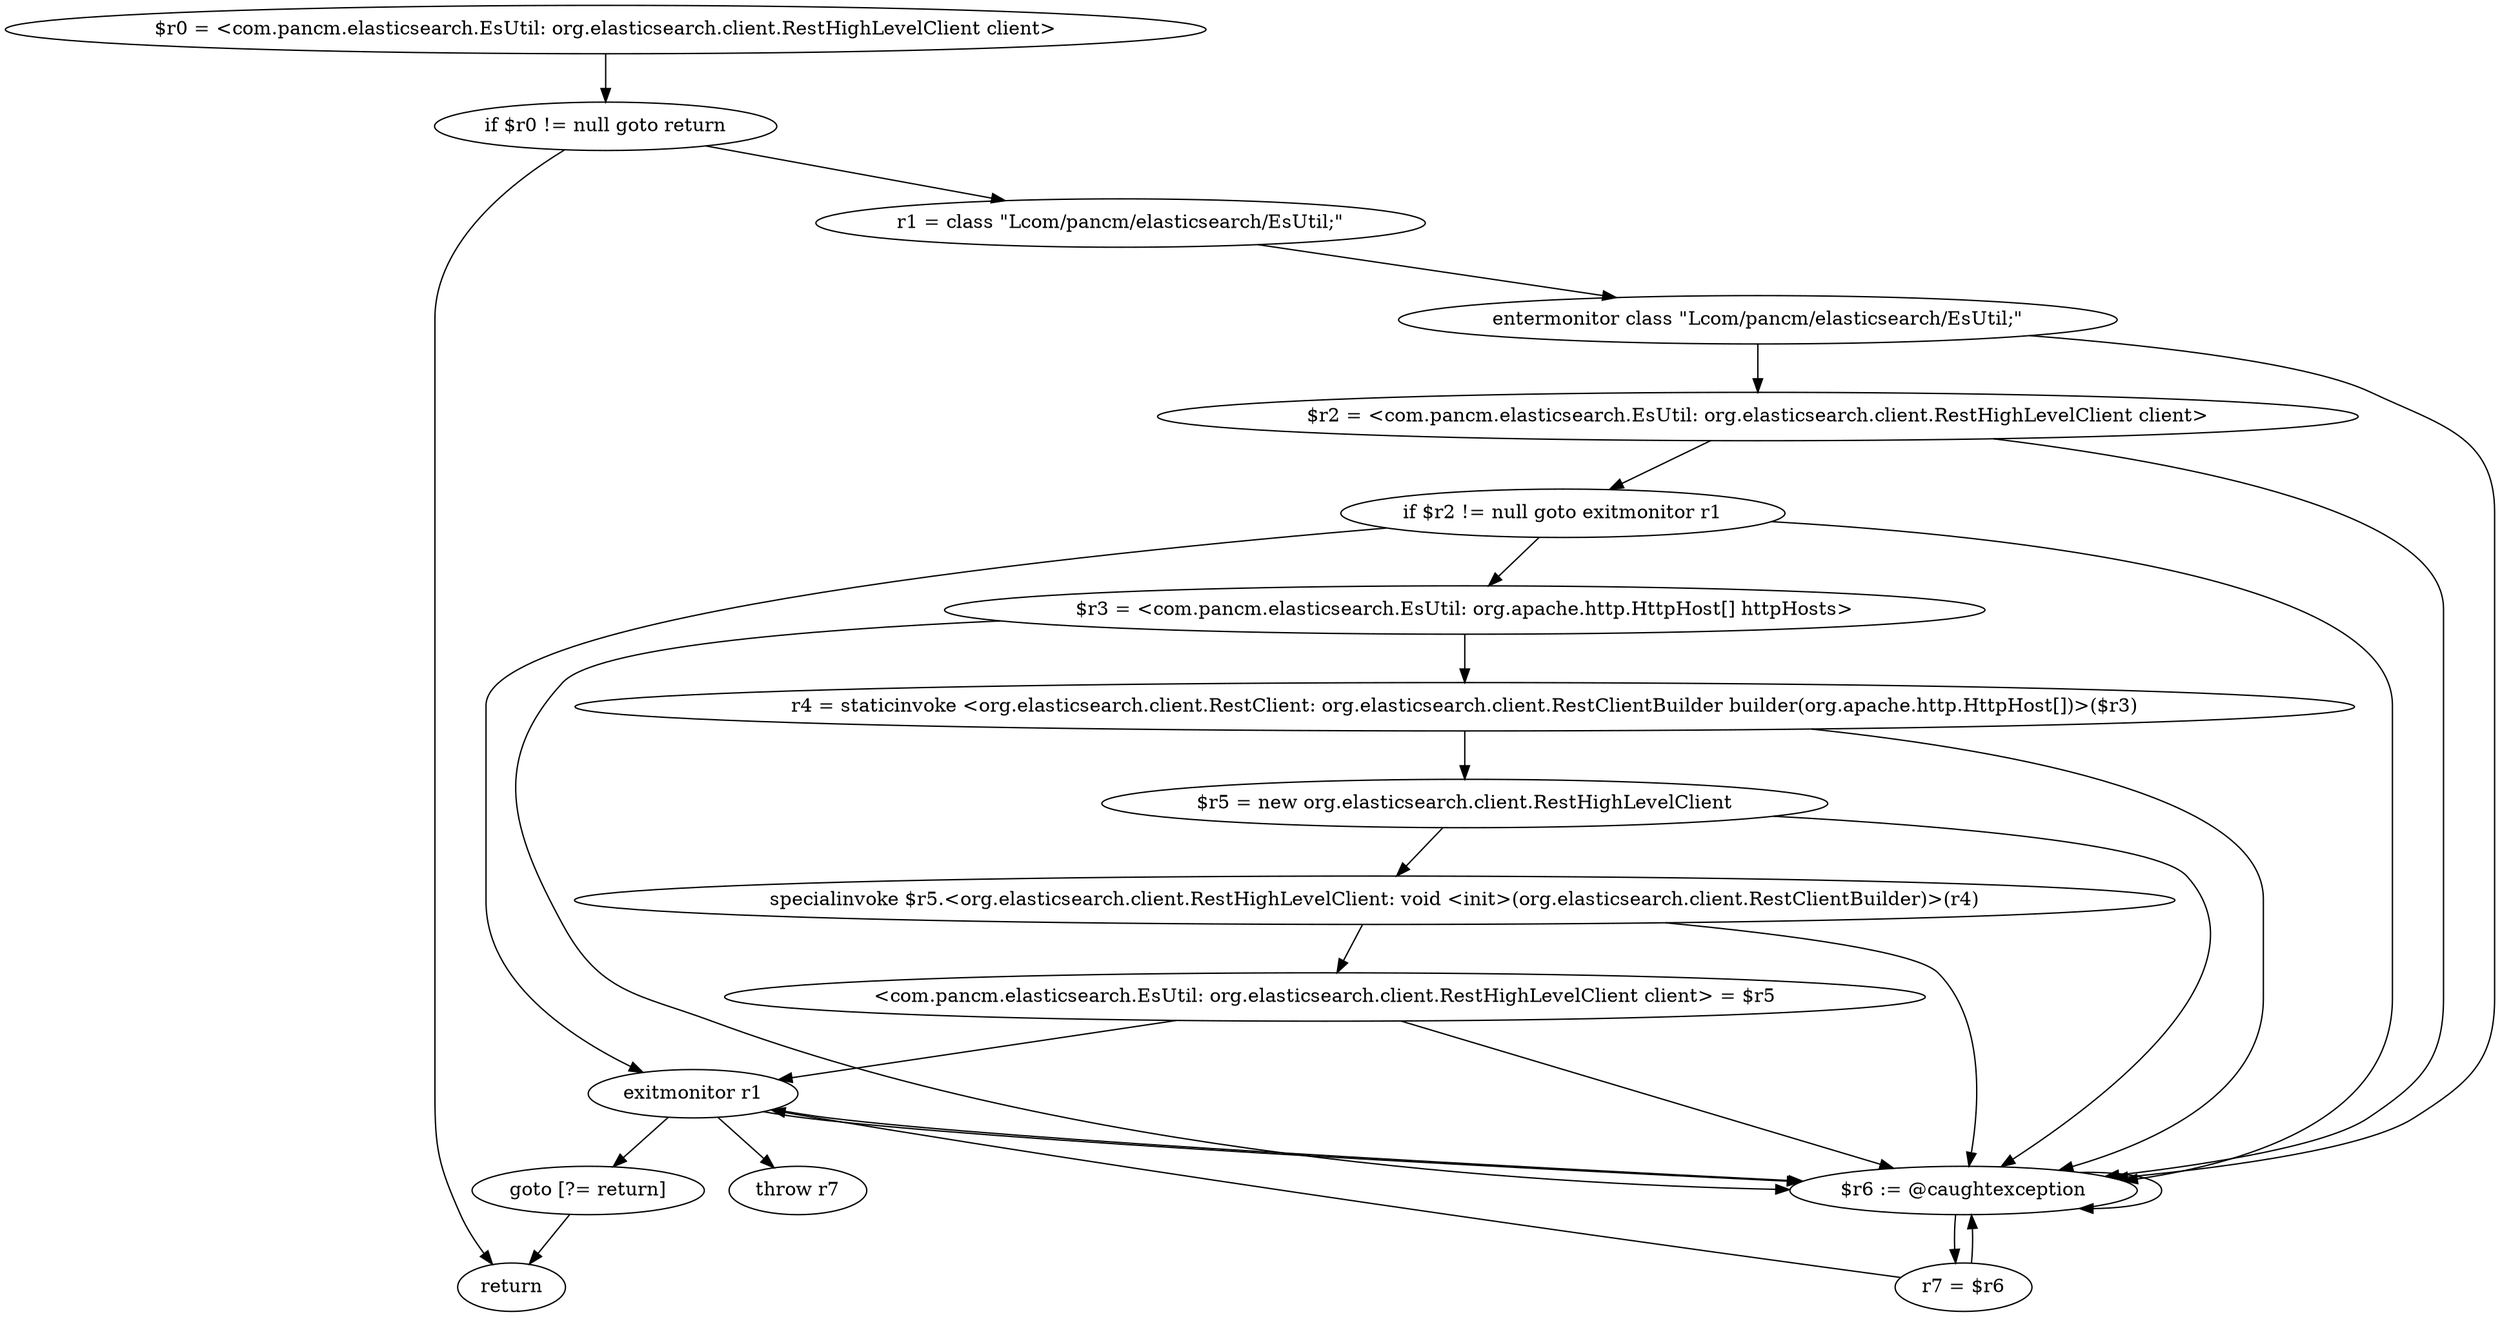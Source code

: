 digraph "unitGraph" {
    "$r0 = <com.pancm.elasticsearch.EsUtil: org.elasticsearch.client.RestHighLevelClient client>"
    "if $r0 != null goto return"
    "r1 = class \"Lcom/pancm/elasticsearch/EsUtil;\""
    "entermonitor class \"Lcom/pancm/elasticsearch/EsUtil;\""
    "$r2 = <com.pancm.elasticsearch.EsUtil: org.elasticsearch.client.RestHighLevelClient client>"
    "if $r2 != null goto exitmonitor r1"
    "$r3 = <com.pancm.elasticsearch.EsUtil: org.apache.http.HttpHost[] httpHosts>"
    "r4 = staticinvoke <org.elasticsearch.client.RestClient: org.elasticsearch.client.RestClientBuilder builder(org.apache.http.HttpHost[])>($r3)"
    "$r5 = new org.elasticsearch.client.RestHighLevelClient"
    "specialinvoke $r5.<org.elasticsearch.client.RestHighLevelClient: void <init>(org.elasticsearch.client.RestClientBuilder)>(r4)"
    "<com.pancm.elasticsearch.EsUtil: org.elasticsearch.client.RestHighLevelClient client> = $r5"
    "exitmonitor r1"
    "goto [?= return]"
    "$r6 := @caughtexception"
    "r7 = $r6"
    "throw r7"
    "return"
    "$r0 = <com.pancm.elasticsearch.EsUtil: org.elasticsearch.client.RestHighLevelClient client>"->"if $r0 != null goto return";
    "if $r0 != null goto return"->"r1 = class \"Lcom/pancm/elasticsearch/EsUtil;\"";
    "if $r0 != null goto return"->"return";
    "r1 = class \"Lcom/pancm/elasticsearch/EsUtil;\""->"entermonitor class \"Lcom/pancm/elasticsearch/EsUtil;\"";
    "entermonitor class \"Lcom/pancm/elasticsearch/EsUtil;\""->"$r2 = <com.pancm.elasticsearch.EsUtil: org.elasticsearch.client.RestHighLevelClient client>";
    "entermonitor class \"Lcom/pancm/elasticsearch/EsUtil;\""->"$r6 := @caughtexception";
    "$r2 = <com.pancm.elasticsearch.EsUtil: org.elasticsearch.client.RestHighLevelClient client>"->"if $r2 != null goto exitmonitor r1";
    "$r2 = <com.pancm.elasticsearch.EsUtil: org.elasticsearch.client.RestHighLevelClient client>"->"$r6 := @caughtexception";
    "if $r2 != null goto exitmonitor r1"->"$r3 = <com.pancm.elasticsearch.EsUtil: org.apache.http.HttpHost[] httpHosts>";
    "if $r2 != null goto exitmonitor r1"->"exitmonitor r1";
    "if $r2 != null goto exitmonitor r1"->"$r6 := @caughtexception";
    "$r3 = <com.pancm.elasticsearch.EsUtil: org.apache.http.HttpHost[] httpHosts>"->"r4 = staticinvoke <org.elasticsearch.client.RestClient: org.elasticsearch.client.RestClientBuilder builder(org.apache.http.HttpHost[])>($r3)";
    "$r3 = <com.pancm.elasticsearch.EsUtil: org.apache.http.HttpHost[] httpHosts>"->"$r6 := @caughtexception";
    "r4 = staticinvoke <org.elasticsearch.client.RestClient: org.elasticsearch.client.RestClientBuilder builder(org.apache.http.HttpHost[])>($r3)"->"$r5 = new org.elasticsearch.client.RestHighLevelClient";
    "r4 = staticinvoke <org.elasticsearch.client.RestClient: org.elasticsearch.client.RestClientBuilder builder(org.apache.http.HttpHost[])>($r3)"->"$r6 := @caughtexception";
    "$r5 = new org.elasticsearch.client.RestHighLevelClient"->"specialinvoke $r5.<org.elasticsearch.client.RestHighLevelClient: void <init>(org.elasticsearch.client.RestClientBuilder)>(r4)";
    "$r5 = new org.elasticsearch.client.RestHighLevelClient"->"$r6 := @caughtexception";
    "specialinvoke $r5.<org.elasticsearch.client.RestHighLevelClient: void <init>(org.elasticsearch.client.RestClientBuilder)>(r4)"->"<com.pancm.elasticsearch.EsUtil: org.elasticsearch.client.RestHighLevelClient client> = $r5";
    "specialinvoke $r5.<org.elasticsearch.client.RestHighLevelClient: void <init>(org.elasticsearch.client.RestClientBuilder)>(r4)"->"$r6 := @caughtexception";
    "<com.pancm.elasticsearch.EsUtil: org.elasticsearch.client.RestHighLevelClient client> = $r5"->"exitmonitor r1";
    "<com.pancm.elasticsearch.EsUtil: org.elasticsearch.client.RestHighLevelClient client> = $r5"->"$r6 := @caughtexception";
    "exitmonitor r1"->"goto [?= return]";
    "exitmonitor r1"->"$r6 := @caughtexception";
    "goto [?= return]"->"return";
    "$r6 := @caughtexception"->"r7 = $r6";
    "$r6 := @caughtexception"->"$r6 := @caughtexception";
    "r7 = $r6"->"exitmonitor r1";
    "r7 = $r6"->"$r6 := @caughtexception";
    "exitmonitor r1"->"throw r7";
    "exitmonitor r1"->"$r6 := @caughtexception";
}
